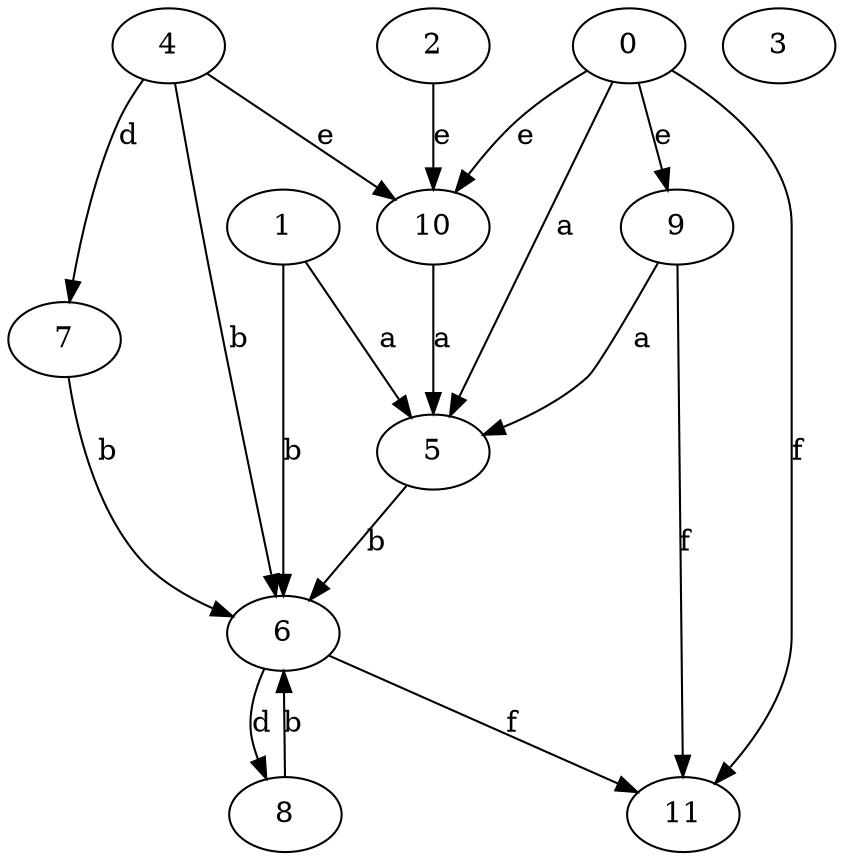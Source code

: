 strict digraph  {
2;
3;
4;
5;
6;
7;
8;
9;
0;
1;
10;
11;
2 -> 10  [label=e];
4 -> 6  [label=b];
4 -> 7  [label=d];
4 -> 10  [label=e];
5 -> 6  [label=b];
6 -> 8  [label=d];
6 -> 11  [label=f];
7 -> 6  [label=b];
8 -> 6  [label=b];
9 -> 5  [label=a];
9 -> 11  [label=f];
0 -> 5  [label=a];
0 -> 9  [label=e];
0 -> 10  [label=e];
0 -> 11  [label=f];
1 -> 5  [label=a];
1 -> 6  [label=b];
10 -> 5  [label=a];
}
